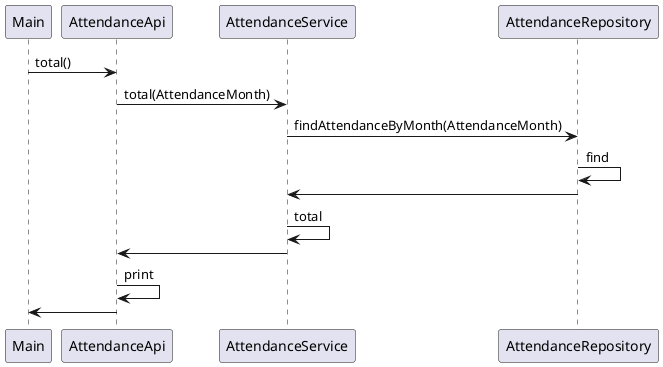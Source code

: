 @startuml 勤怠集計シーケンス図
Main -> AttendanceApi: total()
AttendanceApi -> AttendanceService: total(AttendanceMonth)

AttendanceService -> AttendanceRepository: findAttendanceByMonth(AttendanceMonth)
AttendanceRepository -> AttendanceRepository: find
AttendanceRepository -> AttendanceService

AttendanceService -> AttendanceService: total

AttendanceService -> AttendanceApi

AttendanceApi -> AttendanceApi: print
AttendanceApi -> Main
@enduml
